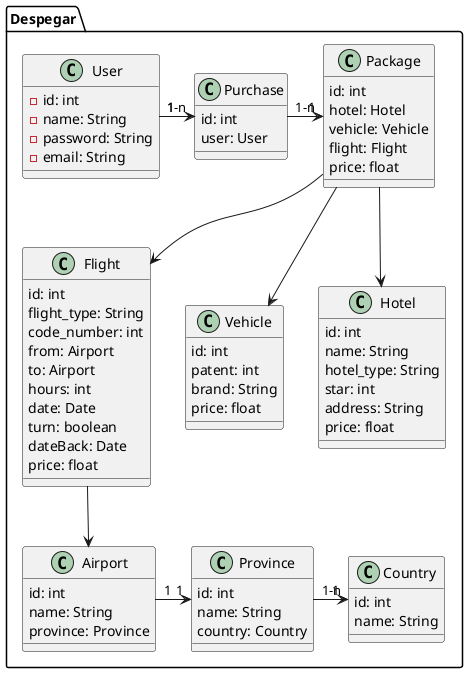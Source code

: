 @startuml UML Despegar
package Despegar{
    class User{
        - id: int
        - name: String
        - password: String
        - email: String
    }

    class Purchase{
        id: int
        user: User
    }

    class Package{
        id: int
        hotel: Hotel
        vehicle: Vehicle
        flight: Flight
        price: float
    }

    class Flight{
        id: int
        flight_type: String
        code_number: int
        from: Airport
        to: Airport
        hours: int
        date: Date
        turn: boolean
        dateBack: Date
        price: float
    }

    class Vehicle{
        id: int
        patent: int
        brand: String
        price: float
    }

    class Hotel{
        id: int
        name: String
        hotel_type: String
        star: int
        address: String
        price: float
    }

    class Airport{
        id: int
        name: String
        province: Province
    }

    class Country{
        id: int
        name: String
    }

    class Province{
        id: int
        name: String
        country: Country
    }

    User "1" -right-> "1-n" Purchase
    Purchase "1-n" -right-> "1" Package
    Package --> Flight
    Package --> Vehicle
    Package --> Hotel
    Flight --> Airport
    Airport "1" -right-> "1" Province
    Province "1-n" -right-> "1" Country 


}


@enduml